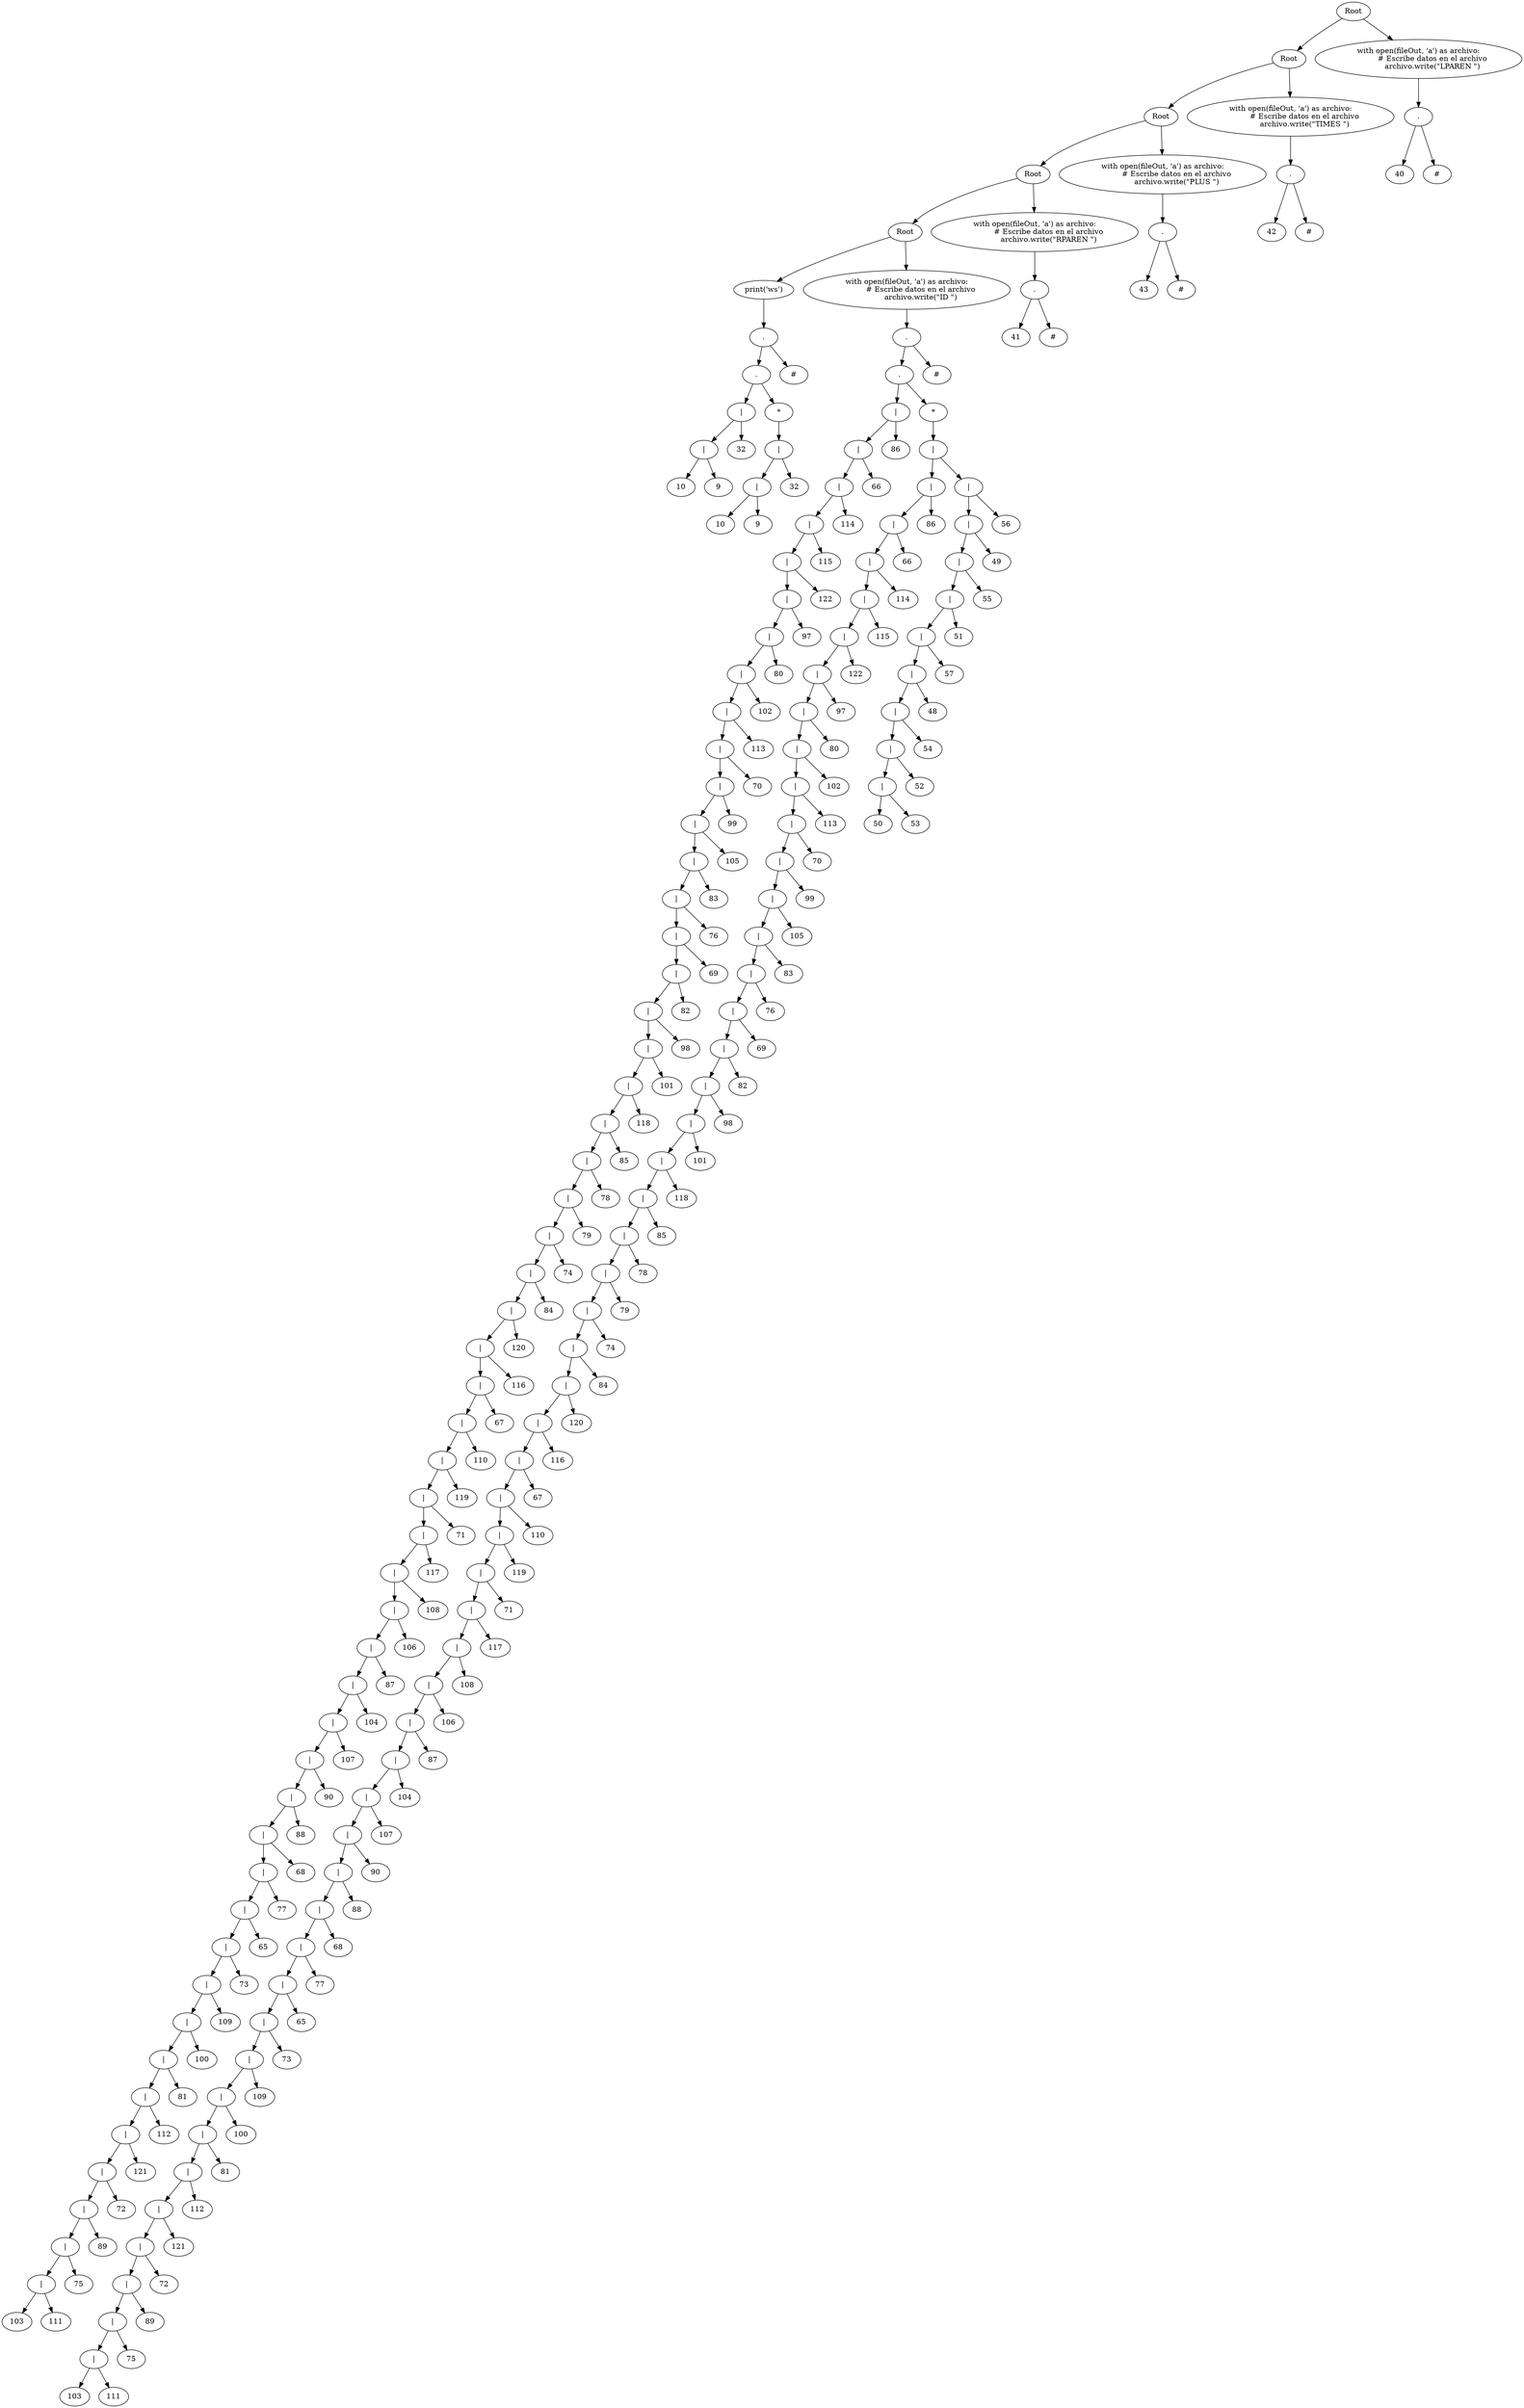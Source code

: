 // Tree
digraph {
	2229741402208 [label=Root]
	2229741402208 -> 2229741403840
	2229741403840 [label=Root]
	2229741403840 -> 2229741403792
	2229741403792 [label=Root]
	2229741403792 -> 2229741403552
	2229741403552 [label=Root]
	2229741403552 -> 2229740101968
	2229740101968 [label=Root]
	2229740101968 -> 2229740109696
	2229740109696 [label="print('ws')"]
	2229740109696 -> 2229741388912
	2229741388912 [label="."]
	2229741388912 -> 2229741388816
	2229741388816 [label="."]
	2229741388816 -> 2229740109648
	2229740109648 [label="|"]
	2229740109648 -> 2229740108544
	2229740108544 [label="|"]
	2229740108544 -> 2229740107920
	2229740107920 [label=10]
	2229740108544 -> 2229740108016
	2229740108016 [label=9]
	2229740109648 -> 2229741388768
	2229741388768 [label=32]
	2229741388816 -> 2229741388528
	2229741388528 [label="*"]
	2229741388528 -> 2229741388624
	2229741388624 [label="|"]
	2229741388624 -> 2229741388192
	2229741388192 [label="|"]
	2229741388192 -> 2229741387856
	2229741387856 [label=10]
	2229741388192 -> 2229741387952
	2229741387952 [label=9]
	2229741388624 -> 2229741388480
	2229741388480 [label=32]
	2229741388912 -> 2229741388864
	2229741388864 [label="#"]
	2229740101968 -> 2229741391936
	2229741391936 [label="with open(fileOut, 'a') as archivo:
	    # Escribe datos en el archivo
	    archivo.write(\"ID \")"]
	2229741391936 -> 2229741401824
	2229741401824 [label="."]
	2229741401824 -> 2229741401728
	2229741401728 [label="."]
	2229741401728 -> 2229741395680
	2229741395680 [label="|"]
	2229741395680 -> 2229741395584
	2229741395584 [label="|"]
	2229741395584 -> 2229741395488
	2229741395488 [label="|"]
	2229741395488 -> 2229741391264
	2229741391264 [label="|"]
	2229741391264 -> 2229741391360
	2229741391360 [label="|"]
	2229741391360 -> 2229741391456
	2229741391456 [label="|"]
	2229741391456 -> 2229741391552
	2229741391552 [label="|"]
	2229741391552 -> 2229741391648
	2229741391648 [label="|"]
	2229741391648 -> 2229741391744
	2229741391744 [label="|"]
	2229741391744 -> 2229740104608
	2229740104608 [label="|"]
	2229740104608 -> 2229740102400
	2229740102400 [label="|"]
	2229740102400 -> 2229740102448
	2229740102448 [label="|"]
	2229740102448 -> 2229740102640
	2229740102640 [label="|"]
	2229740102640 -> 2229740102160
	2229740102160 [label="|"]
	2229740102160 -> 2229740106864
	2229740106864 [label="|"]
	2229740106864 -> 2229741395392
	2229741395392 [label="|"]
	2229741395392 -> 2229741395296
	2229741395296 [label="|"]
	2229741395296 -> 2229741395200
	2229741395200 [label="|"]
	2229741395200 -> 2229741395104
	2229741395104 [label="|"]
	2229741395104 -> 2229741395008
	2229741395008 [label="|"]
	2229741395008 -> 2229741394912
	2229741394912 [label="|"]
	2229741394912 -> 2229741394816
	2229741394816 [label="|"]
	2229741394816 -> 2229741394720
	2229741394720 [label="|"]
	2229741394720 -> 2229741394624
	2229741394624 [label="|"]
	2229741394624 -> 2229741394528
	2229741394528 [label="|"]
	2229741394528 -> 2229741394432
	2229741394432 [label="|"]
	2229741394432 -> 2229741394336
	2229741394336 [label="|"]
	2229741394336 -> 2229741394240
	2229741394240 [label="|"]
	2229741394240 -> 2229741394144
	2229741394144 [label="|"]
	2229741394144 -> 2229741394048
	2229741394048 [label="|"]
	2229741394048 -> 2229741393952
	2229741393952 [label="|"]
	2229741393952 -> 2229741393856
	2229741393856 [label="|"]
	2229741393856 -> 2229741393760
	2229741393760 [label="|"]
	2229741393760 -> 2229741393664
	2229741393664 [label="|"]
	2229741393664 -> 2229741393568
	2229741393568 [label="|"]
	2229741393568 -> 2229741393472
	2229741393472 [label="|"]
	2229741393472 -> 2229741393376
	2229741393376 [label="|"]
	2229741393376 -> 2229741393280
	2229741393280 [label="|"]
	2229741393280 -> 2229741393184
	2229741393184 [label="|"]
	2229741393184 -> 2229741393088
	2229741393088 [label="|"]
	2229741393088 -> 2229741392992
	2229741392992 [label="|"]
	2229741392992 -> 2229741392896
	2229741392896 [label="|"]
	2229741392896 -> 2229741392800
	2229741392800 [label="|"]
	2229741392800 -> 2229741392704
	2229741392704 [label="|"]
	2229741392704 -> 2229741392608
	2229741392608 [label="|"]
	2229741392608 -> 2229741392512
	2229741392512 [label="|"]
	2229741392512 -> 2229741392416
	2229741392416 [label="|"]
	2229741392416 -> 2229741392320
	2229741392320 [label="|"]
	2229741392320 -> 2229741392224
	2229741392224 [label="|"]
	2229741392224 -> 2229741392128
	2229741392128 [label="|"]
	2229741392128 -> 2229741392080
	2229741392080 [label="|"]
	2229741392080 -> 2229741392032
	2229741392032 [label=103]
	2229741392080 -> 2229741391984
	2229741391984 [label=111]
	2229741392128 -> 2229741392176
	2229741392176 [label=75]
	2229741392224 -> 2229741392272
	2229741392272 [label=89]
	2229741392320 -> 2229741392368
	2229741392368 [label=72]
	2229741392416 -> 2229741392464
	2229741392464 [label=121]
	2229741392512 -> 2229741392560
	2229741392560 [label=112]
	2229741392608 -> 2229741392656
	2229741392656 [label=81]
	2229741392704 -> 2229741392752
	2229741392752 [label=100]
	2229741392800 -> 2229741392848
	2229741392848 [label=109]
	2229741392896 -> 2229741392944
	2229741392944 [label=73]
	2229741392992 -> 2229741393040
	2229741393040 [label=65]
	2229741393088 -> 2229741393136
	2229741393136 [label=77]
	2229741393184 -> 2229741393232
	2229741393232 [label=68]
	2229741393280 -> 2229741393328
	2229741393328 [label=88]
	2229741393376 -> 2229741393424
	2229741393424 [label=90]
	2229741393472 -> 2229741393520
	2229741393520 [label=107]
	2229741393568 -> 2229741393616
	2229741393616 [label=104]
	2229741393664 -> 2229741393712
	2229741393712 [label=87]
	2229741393760 -> 2229741393808
	2229741393808 [label=106]
	2229741393856 -> 2229741393904
	2229741393904 [label=108]
	2229741393952 -> 2229741394000
	2229741394000 [label=117]
	2229741394048 -> 2229741394096
	2229741394096 [label=71]
	2229741394144 -> 2229741394192
	2229741394192 [label=119]
	2229741394240 -> 2229741394288
	2229741394288 [label=110]
	2229741394336 -> 2229741394384
	2229741394384 [label=67]
	2229741394432 -> 2229741394480
	2229741394480 [label=116]
	2229741394528 -> 2229741394576
	2229741394576 [label=120]
	2229741394624 -> 2229741394672
	2229741394672 [label=84]
	2229741394720 -> 2229741394768
	2229741394768 [label=74]
	2229741394816 -> 2229741394864
	2229741394864 [label=79]
	2229741394912 -> 2229741394960
	2229741394960 [label=78]
	2229741395008 -> 2229741395056
	2229741395056 [label=85]
	2229741395104 -> 2229741395152
	2229741395152 [label=118]
	2229741395200 -> 2229741395248
	2229741395248 [label=101]
	2229741395296 -> 2229741395344
	2229741395344 [label=98]
	2229741395392 -> 2229741395440
	2229741395440 [label=82]
	2229740106864 -> 2229740109792
	2229740109792 [label=69]
	2229740102160 -> 2229740102688
	2229740102688 [label=76]
	2229740102640 -> 2229740106432
	2229740106432 [label=83]
	2229740102448 -> 2229740102928
	2229740102928 [label=105]
	2229740102400 -> 2229740107152
	2229740107152 [label=99]
	2229740104608 -> 2229741391792
	2229741391792 [label=70]
	2229741391744 -> 2229741391696
	2229741391696 [label=113]
	2229741391648 -> 2229741391600
	2229741391600 [label=102]
	2229741391552 -> 2229741391504
	2229741391504 [label=80]
	2229741391456 -> 2229741391408
	2229741391408 [label=97]
	2229741391360 -> 2229741391312
	2229741391312 [label=122]
	2229741391264 -> 2229741391216
	2229741391216 [label=115]
	2229741395488 -> 2229741395536
	2229741395536 [label=114]
	2229741395584 -> 2229741395632
	2229741395632 [label=66]
	2229741395680 -> 2229741395728
	2229741395728 [label=86]
	2229741401728 -> 2229741401680
	2229741401680 [label="*"]
	2229741401680 -> 2229741401632
	2229741401632 [label="|"]
	2229741401632 -> 2229741400624
	2229741400624 [label="|"]
	2229741400624 -> 2229741400528
	2229741400528 [label="|"]
	2229741400528 -> 2229741400432
	2229741400432 [label="|"]
	2229741400432 -> 2229741400336
	2229741400336 [label="|"]
	2229741400336 -> 2229741400240
	2229741400240 [label="|"]
	2229741400240 -> 2229741400144
	2229741400144 [label="|"]
	2229741400144 -> 2229741400048
	2229741400048 [label="|"]
	2229741400048 -> 2229741399952
	2229741399952 [label="|"]
	2229741399952 -> 2229741399856
	2229741399856 [label="|"]
	2229741399856 -> 2229741399760
	2229741399760 [label="|"]
	2229741399760 -> 2229741399664
	2229741399664 [label="|"]
	2229741399664 -> 2229741399568
	2229741399568 [label="|"]
	2229741399568 -> 2229741399472
	2229741399472 [label="|"]
	2229741399472 -> 2229741399376
	2229741399376 [label="|"]
	2229741399376 -> 2229741399280
	2229741399280 [label="|"]
	2229741399280 -> 2229741399184
	2229741399184 [label="|"]
	2229741399184 -> 2229741399088
	2229741399088 [label="|"]
	2229741399088 -> 2229741398992
	2229741398992 [label="|"]
	2229741398992 -> 2229741398896
	2229741398896 [label="|"]
	2229741398896 -> 2229741398800
	2229741398800 [label="|"]
	2229741398800 -> 2229741398704
	2229741398704 [label="|"]
	2229741398704 -> 2229741398608
	2229741398608 [label="|"]
	2229741398608 -> 2229741398512
	2229741398512 [label="|"]
	2229741398512 -> 2229741398416
	2229741398416 [label="|"]
	2229741398416 -> 2229741398320
	2229741398320 [label="|"]
	2229741398320 -> 2229741398224
	2229741398224 [label="|"]
	2229741398224 -> 2229741398128
	2229741398128 [label="|"]
	2229741398128 -> 2229741398032
	2229741398032 [label="|"]
	2229741398032 -> 2229741397936
	2229741397936 [label="|"]
	2229741397936 -> 2229741397840
	2229741397840 [label="|"]
	2229741397840 -> 2229741397744
	2229741397744 [label="|"]
	2229741397744 -> 2229741397648
	2229741397648 [label="|"]
	2229741397648 -> 2229741397552
	2229741397552 [label="|"]
	2229741397552 -> 2229741397456
	2229741397456 [label="|"]
	2229741397456 -> 2229741397360
	2229741397360 [label="|"]
	2229741397360 -> 2229741397264
	2229741397264 [label="|"]
	2229741397264 -> 2229741397168
	2229741397168 [label="|"]
	2229741397168 -> 2229741397072
	2229741397072 [label="|"]
	2229741397072 -> 2229741396976
	2229741396976 [label="|"]
	2229741396976 -> 2229741396880
	2229741396880 [label="|"]
	2229741396880 -> 2229741396784
	2229741396784 [label="|"]
	2229741396784 -> 2229741396688
	2229741396688 [label="|"]
	2229741396688 -> 2229741396592
	2229741396592 [label="|"]
	2229741396592 -> 2229741396496
	2229741396496 [label="|"]
	2229741396496 -> 2229741396400
	2229741396400 [label="|"]
	2229741396400 -> 2229741396304
	2229741396304 [label="|"]
	2229741396304 -> 2229741396208
	2229741396208 [label="|"]
	2229741396208 -> 2229741396112
	2229741396112 [label="|"]
	2229741396112 -> 2229741396016
	2229741396016 [label="|"]
	2229741396016 -> 2229741395920
	2229741395920 [label="|"]
	2229741395920 -> 2229741395872
	2229741395872 [label="|"]
	2229741395872 -> 2229741395824
	2229741395824 [label=103]
	2229741395872 -> 2229741395776
	2229741395776 [label=111]
	2229741395920 -> 2229741395968
	2229741395968 [label=75]
	2229741396016 -> 2229741396064
	2229741396064 [label=89]
	2229741396112 -> 2229741396160
	2229741396160 [label=72]
	2229741396208 -> 2229741396256
	2229741396256 [label=121]
	2229741396304 -> 2229741396352
	2229741396352 [label=112]
	2229741396400 -> 2229741396448
	2229741396448 [label=81]
	2229741396496 -> 2229741396544
	2229741396544 [label=100]
	2229741396592 -> 2229741396640
	2229741396640 [label=109]
	2229741396688 -> 2229741396736
	2229741396736 [label=73]
	2229741396784 -> 2229741396832
	2229741396832 [label=65]
	2229741396880 -> 2229741396928
	2229741396928 [label=77]
	2229741396976 -> 2229741397024
	2229741397024 [label=68]
	2229741397072 -> 2229741397120
	2229741397120 [label=88]
	2229741397168 -> 2229741397216
	2229741397216 [label=90]
	2229741397264 -> 2229741397312
	2229741397312 [label=107]
	2229741397360 -> 2229741397408
	2229741397408 [label=104]
	2229741397456 -> 2229741397504
	2229741397504 [label=87]
	2229741397552 -> 2229741397600
	2229741397600 [label=106]
	2229741397648 -> 2229741397696
	2229741397696 [label=108]
	2229741397744 -> 2229741397792
	2229741397792 [label=117]
	2229741397840 -> 2229741397888
	2229741397888 [label=71]
	2229741397936 -> 2229741397984
	2229741397984 [label=119]
	2229741398032 -> 2229741398080
	2229741398080 [label=110]
	2229741398128 -> 2229741398176
	2229741398176 [label=67]
	2229741398224 -> 2229741398272
	2229741398272 [label=116]
	2229741398320 -> 2229741398368
	2229741398368 [label=120]
	2229741398416 -> 2229741398464
	2229741398464 [label=84]
	2229741398512 -> 2229741398560
	2229741398560 [label=74]
	2229741398608 -> 2229741398656
	2229741398656 [label=79]
	2229741398704 -> 2229741398752
	2229741398752 [label=78]
	2229741398800 -> 2229741398848
	2229741398848 [label=85]
	2229741398896 -> 2229741398944
	2229741398944 [label=118]
	2229741398992 -> 2229741399040
	2229741399040 [label=101]
	2229741399088 -> 2229741399136
	2229741399136 [label=98]
	2229741399184 -> 2229741399232
	2229741399232 [label=82]
	2229741399280 -> 2229741399328
	2229741399328 [label=69]
	2229741399376 -> 2229741399424
	2229741399424 [label=76]
	2229741399472 -> 2229741399520
	2229741399520 [label=83]
	2229741399568 -> 2229741399616
	2229741399616 [label=105]
	2229741399664 -> 2229741399712
	2229741399712 [label=99]
	2229741399760 -> 2229741399808
	2229741399808 [label=70]
	2229741399856 -> 2229741399904
	2229741399904 [label=113]
	2229741399952 -> 2229741400000
	2229741400000 [label=102]
	2229741400048 -> 2229741400096
	2229741400096 [label=80]
	2229741400144 -> 2229741400192
	2229741400192 [label=97]
	2229741400240 -> 2229741400288
	2229741400288 [label=122]
	2229741400336 -> 2229741400384
	2229741400384 [label=115]
	2229741400432 -> 2229741400480
	2229741400480 [label=114]
	2229741400528 -> 2229741400576
	2229741400576 [label=66]
	2229741400624 -> 2229741400672
	2229741400672 [label=86]
	2229741401632 -> 2229741401536
	2229741401536 [label="|"]
	2229741401536 -> 2229741401440
	2229741401440 [label="|"]
	2229741401440 -> 2229741401344
	2229741401344 [label="|"]
	2229741401344 -> 2229741401248
	2229741401248 [label="|"]
	2229741401248 -> 2229741401152
	2229741401152 [label="|"]
	2229741401152 -> 2229741401056
	2229741401056 [label="|"]
	2229741401056 -> 2229741400960
	2229741400960 [label="|"]
	2229741400960 -> 2229741400864
	2229741400864 [label="|"]
	2229741400864 -> 2229741400816
	2229741400816 [label="|"]
	2229741400816 -> 2229741400768
	2229741400768 [label=50]
	2229741400816 -> 2229741400720
	2229741400720 [label=53]
	2229741400864 -> 2229741400912
	2229741400912 [label=52]
	2229741400960 -> 2229741401008
	2229741401008 [label=54]
	2229741401056 -> 2229741401104
	2229741401104 [label=48]
	2229741401152 -> 2229741401200
	2229741401200 [label=57]
	2229741401248 -> 2229741401296
	2229741401296 [label=51]
	2229741401344 -> 2229741401392
	2229741401392 [label=55]
	2229741401440 -> 2229741401488
	2229741401488 [label=49]
	2229741401536 -> 2229741401584
	2229741401584 [label=56]
	2229741401824 -> 2229741401776
	2229741401776 [label="#"]
	2229741403552 -> 2229741402592
	2229741402592 [label="with open(fileOut, 'a') as archivo:
	    # Escribe datos en el archivo
	    archivo.write(\"RPAREN \")"]
	2229741402592 -> 2229741402736
	2229741402736 [label="."]
	2229741402736 -> 2229741402688
	2229741402688 [label=41]
	2229741402736 -> 2229741402640
	2229741402640 [label="#"]
	2229741403792 -> 2229741403360
	2229741403360 [label="with open(fileOut, 'a') as archivo:
	    # Escribe datos en el archivo
	    archivo.write(\"PLUS \")"]
	2229741403360 -> 2229741403504
	2229741403504 [label="."]
	2229741403504 -> 2229741403456
	2229741403456 [label=43]
	2229741403504 -> 2229741403408
	2229741403408 [label="#"]
	2229741403840 -> 2229741404080
	2229741404080 [label="with open(fileOut, 'a') as archivo:
	    # Escribe datos en el archivo
	    archivo.write(\"TIMES \")"]
	2229741404080 -> 2229742829696
	2229742829696 [label="."]
	2229742829696 -> 2229742829648
	2229742829648 [label=42]
	2229742829696 -> 2229741404128
	2229741404128 [label="#"]
	2229741402208 -> 2229741401872
	2229741401872 [label="with open(fileOut, 'a') as archivo:
	    # Escribe datos en el archivo
	    archivo.write(\"LPAREN \")"]
	2229741401872 -> 2229742830176
	2229742830176 [label="."]
	2229742830176 -> 2229741401920
	2229741401920 [label=40]
	2229742830176 -> 2229741402112
	2229741402112 [label="#"]
}

